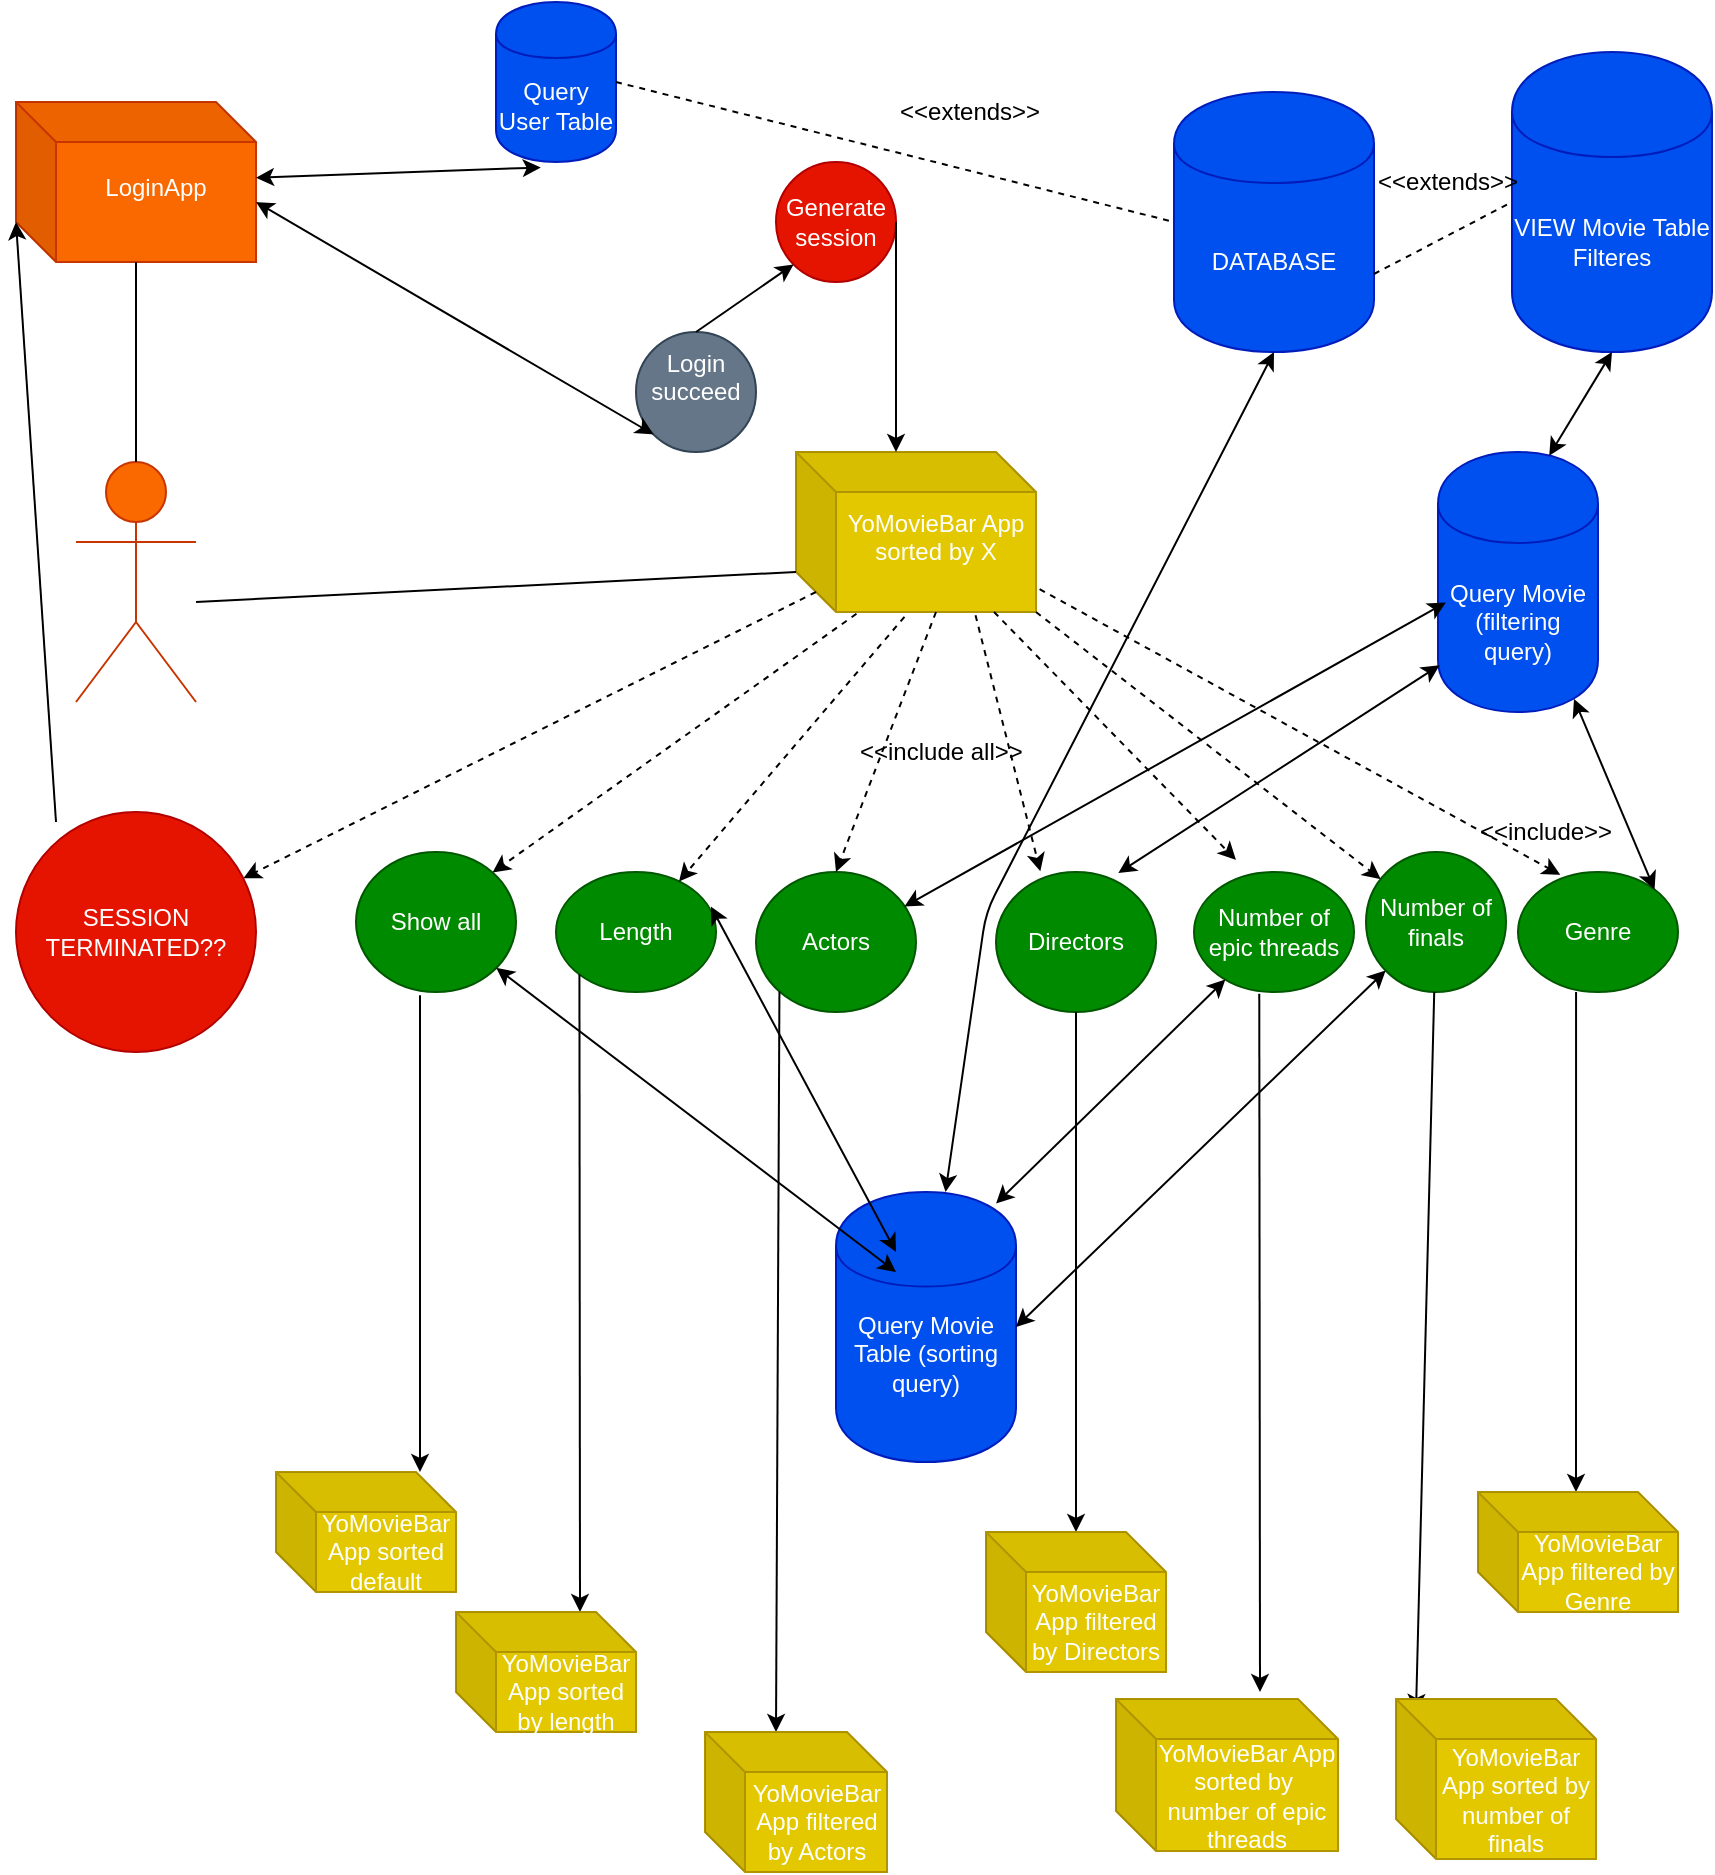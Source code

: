 <mxfile version="10.6.3" type="device"><diagram id="yi8EOGgFJp76VJN8hIpS" name="Page-1"><mxGraphModel dx="870" dy="521" grid="1" gridSize="10" guides="1" tooltips="1" connect="1" arrows="1" fold="1" page="1" pageScale="1" pageWidth="850" pageHeight="1100" math="0" shadow="0"><root><mxCell id="0"/><mxCell id="1" parent="0"/><mxCell id="ZOhwkm6CRNhWO9egZMma-1" value="Actor" style="shape=umlActor;verticalLabelPosition=bottom;labelBackgroundColor=#ffffff;verticalAlign=top;html=1;outlineConnect=0;fillColor=#fa6800;strokeColor=#C73500;fontColor=#ffffff;" parent="1" vertex="1"><mxGeometry x="50" y="235" width="60" height="120" as="geometry"/></mxCell><mxCell id="ZOhwkm6CRNhWO9egZMma-4" value="LoginApp&lt;br&gt;&lt;br&gt;" style="shape=cube;whiteSpace=wrap;html=1;boundedLbl=1;backgroundOutline=1;darkOpacity=0.05;darkOpacity2=0.1;fillColor=#fa6800;strokeColor=#C73500;fontColor=#ffffff;" parent="1" vertex="1"><mxGeometry x="20" y="55" width="120" height="80" as="geometry"/></mxCell><mxCell id="ZOhwkm6CRNhWO9egZMma-12" value="Login succeed&lt;br&gt;&lt;br&gt;" style="ellipse;whiteSpace=wrap;html=1;aspect=fixed;fillColor=#647687;strokeColor=#314354;fontColor=#ffffff;" parent="1" vertex="1"><mxGeometry x="330" y="170" width="60" height="60" as="geometry"/></mxCell><mxCell id="ZOhwkm6CRNhWO9egZMma-15" value="" style="endArrow=classic;startArrow=classic;html=1;exitX=0;exitY=0;exitDx=120;exitDy=50;exitPerimeter=0;entryX=0;entryY=1;entryDx=0;entryDy=0;" parent="1" source="ZOhwkm6CRNhWO9egZMma-4" target="ZOhwkm6CRNhWO9egZMma-12" edge="1"><mxGeometry width="50" height="50" relative="1" as="geometry"><mxPoint x="310" y="330" as="sourcePoint"/><mxPoint x="330" y="300" as="targetPoint"/></mxGeometry></mxCell><mxCell id="ZOhwkm6CRNhWO9egZMma-17" value="Query User Table" style="shape=cylinder;whiteSpace=wrap;html=1;boundedLbl=1;backgroundOutline=1;fillColor=#0050ef;strokeColor=#001DBC;fontColor=#ffffff;" parent="1" vertex="1"><mxGeometry x="260" y="5" width="60" height="80" as="geometry"/></mxCell><mxCell id="ZOhwkm6CRNhWO9egZMma-18" value="" style="endArrow=classic;startArrow=classic;html=1;entryX=0.373;entryY=1.034;entryDx=0;entryDy=0;entryPerimeter=0;" parent="1" source="ZOhwkm6CRNhWO9egZMma-4" target="ZOhwkm6CRNhWO9egZMma-17" edge="1"><mxGeometry width="50" height="50" relative="1" as="geometry"><mxPoint x="247" y="280" as="sourcePoint"/><mxPoint x="300" y="160" as="targetPoint"/></mxGeometry></mxCell><mxCell id="ZOhwkm6CRNhWO9egZMma-23" value="DATABASE" style="shape=cylinder;whiteSpace=wrap;html=1;boundedLbl=1;backgroundOutline=1;fillColor=#0050ef;strokeColor=#001DBC;fontColor=#ffffff;" parent="1" vertex="1"><mxGeometry x="599" y="50" width="100" height="130" as="geometry"/></mxCell><mxCell id="ZOhwkm6CRNhWO9egZMma-24" value="YoMovieBar App&lt;br&gt;sorted by X&lt;br&gt;&lt;br&gt;" style="shape=cube;whiteSpace=wrap;html=1;boundedLbl=1;backgroundOutline=1;darkOpacity=0.05;darkOpacity2=0.1;fillColor=#e3c800;strokeColor=#B09500;fontColor=#ffffff;" parent="1" vertex="1"><mxGeometry x="410" y="230" width="120" height="80" as="geometry"/></mxCell><mxCell id="ZOhwkm6CRNhWO9egZMma-25" value="Length" style="ellipse;whiteSpace=wrap;html=1;fillColor=#008a00;strokeColor=#005700;fontColor=#ffffff;" parent="1" vertex="1"><mxGeometry x="290" y="440" width="80" height="60" as="geometry"/></mxCell><mxCell id="ZOhwkm6CRNhWO9egZMma-26" value="Actors" style="ellipse;whiteSpace=wrap;html=1;fillColor=#008a00;strokeColor=#005700;fontColor=#ffffff;" parent="1" vertex="1"><mxGeometry x="390" y="440" width="80" height="70" as="geometry"/></mxCell><mxCell id="ZOhwkm6CRNhWO9egZMma-27" value="Directors" style="ellipse;whiteSpace=wrap;html=1;fillColor=#008a00;strokeColor=#005700;fontColor=#ffffff;" parent="1" vertex="1"><mxGeometry x="510" y="440" width="80" height="70" as="geometry"/></mxCell><mxCell id="ZOhwkm6CRNhWO9egZMma-28" value="Number of epic threads" style="ellipse;whiteSpace=wrap;html=1;fillColor=#008a00;strokeColor=#005700;fontColor=#ffffff;" parent="1" vertex="1"><mxGeometry x="609" y="440" width="80" height="60" as="geometry"/></mxCell><mxCell id="ZOhwkm6CRNhWO9egZMma-29" value="Number of finals" style="ellipse;whiteSpace=wrap;html=1;fillColor=#008a00;strokeColor=#005700;fontColor=#ffffff;" parent="1" vertex="1"><mxGeometry x="695" y="430" width="70" height="70" as="geometry"/></mxCell><mxCell id="ZOhwkm6CRNhWO9egZMma-31" value="Genre" style="ellipse;whiteSpace=wrap;html=1;fillColor=#008a00;strokeColor=#005700;fontColor=#ffffff;" parent="1" vertex="1"><mxGeometry x="771" y="440" width="80" height="60" as="geometry"/></mxCell><mxCell id="ZOhwkm6CRNhWO9egZMma-32" value="Show all" style="ellipse;whiteSpace=wrap;html=1;fillColor=#008a00;strokeColor=#005700;fontColor=#ffffff;" parent="1" vertex="1"><mxGeometry x="190" y="430" width="80" height="70" as="geometry"/></mxCell><mxCell id="ZOhwkm6CRNhWO9egZMma-33" value="Query Movie Table (sorting query)&lt;br&gt;&lt;br&gt;" style="shape=cylinder;whiteSpace=wrap;html=1;boundedLbl=1;backgroundOutline=1;fillColor=#0050ef;strokeColor=#001DBC;fontColor=#ffffff;" parent="1" vertex="1"><mxGeometry x="430" y="600" width="90" height="135" as="geometry"/></mxCell><mxCell id="ZOhwkm6CRNhWO9egZMma-35" value="" style="endArrow=classic;html=1;exitX=0.252;exitY=1.011;exitDx=0;exitDy=0;exitPerimeter=0;entryX=1;entryY=0;entryDx=0;entryDy=0;dashed=1;" parent="1" source="ZOhwkm6CRNhWO9egZMma-24" target="ZOhwkm6CRNhWO9egZMma-32" edge="1"><mxGeometry width="50" height="50" relative="1" as="geometry"><mxPoint x="425" y="350" as="sourcePoint"/><mxPoint x="455" y="320" as="targetPoint"/></mxGeometry></mxCell><mxCell id="ZOhwkm6CRNhWO9egZMma-36" value="" style="endArrow=classic;html=1;exitX=0.452;exitY=1.03;exitDx=0;exitDy=0;exitPerimeter=0;dashed=1;" parent="1" source="ZOhwkm6CRNhWO9egZMma-24" target="ZOhwkm6CRNhWO9egZMma-25" edge="1"><mxGeometry width="50" height="50" relative="1" as="geometry"><mxPoint x="400" y="515" as="sourcePoint"/><mxPoint x="450" y="465" as="targetPoint"/></mxGeometry></mxCell><mxCell id="ZOhwkm6CRNhWO9egZMma-37" value="" style="endArrow=classic;html=1;exitX=0;exitY=0;exitDx=70;exitDy=80;exitPerimeter=0;entryX=0.5;entryY=0;entryDx=0;entryDy=0;dashed=1;" parent="1" source="ZOhwkm6CRNhWO9egZMma-24" target="ZOhwkm6CRNhWO9egZMma-26" edge="1"><mxGeometry width="50" height="50" relative="1" as="geometry"><mxPoint x="470" y="345" as="sourcePoint"/><mxPoint x="520" y="295" as="targetPoint"/></mxGeometry></mxCell><mxCell id="ZOhwkm6CRNhWO9egZMma-38" value="" style="endArrow=classic;html=1;exitX=0.748;exitY=1.02;exitDx=0;exitDy=0;exitPerimeter=0;entryX=0.277;entryY=-0.005;entryDx=0;entryDy=0;entryPerimeter=0;dashed=1;" parent="1" source="ZOhwkm6CRNhWO9egZMma-24" target="ZOhwkm6CRNhWO9egZMma-27" edge="1"><mxGeometry width="50" height="50" relative="1" as="geometry"><mxPoint x="510" y="350" as="sourcePoint"/><mxPoint x="560" y="309.955" as="targetPoint"/></mxGeometry></mxCell><mxCell id="ZOhwkm6CRNhWO9egZMma-39" value="" style="endArrow=classic;html=1;entryX=0.261;entryY=0.068;entryDx=0;entryDy=0;entryPerimeter=0;dashed=1;" parent="1" source="ZOhwkm6CRNhWO9egZMma-24" edge="1"><mxGeometry width="50" height="50" relative="1" as="geometry"><mxPoint x="514.179" y="250" as="sourcePoint"/><mxPoint x="630" y="434" as="targetPoint"/><Array as="points"/></mxGeometry></mxCell><mxCell id="ZOhwkm6CRNhWO9egZMma-40" value="" style="endArrow=classic;html=1;exitX=1;exitY=1;exitDx=0;exitDy=0;exitPerimeter=0;dashed=1;" parent="1" source="ZOhwkm6CRNhWO9egZMma-24" target="ZOhwkm6CRNhWO9egZMma-29" edge="1"><mxGeometry width="50" height="50" relative="1" as="geometry"><mxPoint x="620" y="335" as="sourcePoint"/><mxPoint x="670" y="285" as="targetPoint"/></mxGeometry></mxCell><mxCell id="ZOhwkm6CRNhWO9egZMma-41" value="" style="endArrow=classic;html=1;exitX=1.015;exitY=0.857;exitDx=0;exitDy=0;exitPerimeter=0;entryX=0.264;entryY=0.023;entryDx=0;entryDy=0;entryPerimeter=0;dashed=1;" parent="1" source="ZOhwkm6CRNhWO9egZMma-24" target="ZOhwkm6CRNhWO9egZMma-31" edge="1"><mxGeometry width="50" height="50" relative="1" as="geometry"><mxPoint x="660" y="345.227" as="sourcePoint"/><mxPoint x="710" y="295" as="targetPoint"/></mxGeometry></mxCell><mxCell id="ZOhwkm6CRNhWO9egZMma-42" value="" style="endArrow=classic;startArrow=classic;html=1;exitX=0.5;exitY=1;exitDx=0;exitDy=0;" parent="1" source="ZOhwkm6CRNhWO9egZMma-23" target="ZOhwkm6CRNhWO9egZMma-33" edge="1"><mxGeometry width="50" height="50" relative="1" as="geometry"><mxPoint x="580" y="120" as="sourcePoint"/><mxPoint x="670" y="90" as="targetPoint"/><Array as="points"><mxPoint x="505" y="460"/></Array></mxGeometry></mxCell><mxCell id="ZOhwkm6CRNhWO9egZMma-47" value="&amp;lt;&amp;lt;include all&amp;gt;&amp;gt;" style="text;html=1;resizable=0;points=[];autosize=1;align=left;verticalAlign=top;spacingTop=-4;" parent="1" vertex="1"><mxGeometry x="440" y="370" width="100" height="20" as="geometry"/></mxCell><mxCell id="ZOhwkm6CRNhWO9egZMma-48" value="&amp;lt;&amp;lt;include&amp;gt;&amp;gt;" style="text;html=1;resizable=0;points=[];autosize=1;align=left;verticalAlign=top;spacingTop=-4;" parent="1" vertex="1"><mxGeometry x="750" y="410" width="80" height="20" as="geometry"/></mxCell><mxCell id="ZOhwkm6CRNhWO9egZMma-55" value="" style="endArrow=classic;html=1;dashed=1;exitX=0;exitY=0;exitDx=10;exitDy=70;exitPerimeter=0;" parent="1" source="ZOhwkm6CRNhWO9egZMma-24" target="ZOhwkm6CRNhWO9egZMma-56" edge="1"><mxGeometry width="50" height="50" relative="1" as="geometry"><mxPoint x="50" y="650" as="sourcePoint"/><mxPoint x="90" y="520" as="targetPoint"/></mxGeometry></mxCell><mxCell id="ZOhwkm6CRNhWO9egZMma-56" value="SESSION TERMINATED??" style="ellipse;whiteSpace=wrap;html=1;aspect=fixed;fillColor=#e51400;strokeColor=#B20000;fontColor=#ffffff;" parent="1" vertex="1"><mxGeometry x="20" y="410" width="120" height="120" as="geometry"/></mxCell><mxCell id="ZOhwkm6CRNhWO9egZMma-57" value="" style="endArrow=classic;html=1;entryX=0;entryY=0;entryDx=0;entryDy=60;entryPerimeter=0;" parent="1" target="ZOhwkm6CRNhWO9egZMma-4" edge="1"><mxGeometry width="50" height="50" relative="1" as="geometry"><mxPoint x="40" y="415" as="sourcePoint"/><mxPoint x="170" y="360" as="targetPoint"/></mxGeometry></mxCell><mxCell id="ZOhwkm6CRNhWO9egZMma-59" value="" style="endArrow=classic;startArrow=classic;html=1;" parent="1" source="ZOhwkm6CRNhWO9egZMma-32" edge="1"><mxGeometry width="50" height="50" relative="1" as="geometry"><mxPoint x="10" y="690" as="sourcePoint"/><mxPoint x="460" y="640" as="targetPoint"/></mxGeometry></mxCell><mxCell id="ZOhwkm6CRNhWO9egZMma-60" value="" style="endArrow=classic;startArrow=classic;html=1;exitX=0.968;exitY=0.288;exitDx=0;exitDy=0;exitPerimeter=0;" parent="1" source="ZOhwkm6CRNhWO9egZMma-25" edge="1"><mxGeometry width="50" height="50" relative="1" as="geometry"><mxPoint x="10" y="770" as="sourcePoint"/><mxPoint x="460" y="630" as="targetPoint"/></mxGeometry></mxCell><mxCell id="ZOhwkm6CRNhWO9egZMma-63" value="" style="endArrow=classic;startArrow=classic;html=1;entryX=0.889;entryY=0.043;entryDx=0;entryDy=0;entryPerimeter=0;" parent="1" source="ZOhwkm6CRNhWO9egZMma-28" target="ZOhwkm6CRNhWO9egZMma-33" edge="1"><mxGeometry width="50" height="50" relative="1" as="geometry"><mxPoint x="10" y="1010" as="sourcePoint"/><mxPoint x="60" y="960" as="targetPoint"/></mxGeometry></mxCell><mxCell id="ZOhwkm6CRNhWO9egZMma-64" value="" style="endArrow=classic;startArrow=classic;html=1;entryX=1;entryY=0.5;entryDx=0;entryDy=0;" parent="1" source="ZOhwkm6CRNhWO9egZMma-29" target="ZOhwkm6CRNhWO9egZMma-33" edge="1"><mxGeometry width="50" height="50" relative="1" as="geometry"><mxPoint x="10" y="1090" as="sourcePoint"/><mxPoint x="60" y="1040" as="targetPoint"/></mxGeometry></mxCell><mxCell id="ZOhwkm6CRNhWO9egZMma-70" value="" style="endArrow=classic;html=1;exitX=0.4;exitY=1.023;exitDx=0;exitDy=0;exitPerimeter=0;" parent="1" source="ZOhwkm6CRNhWO9egZMma-32" edge="1"><mxGeometry width="50" height="50" relative="1" as="geometry"><mxPoint x="10" y="810" as="sourcePoint"/><mxPoint x="222" y="740" as="targetPoint"/></mxGeometry></mxCell><mxCell id="ZOhwkm6CRNhWO9egZMma-71" value="" style="endArrow=classic;html=1;exitX=0;exitY=1;exitDx=0;exitDy=0;" parent="1" source="ZOhwkm6CRNhWO9egZMma-25" edge="1"><mxGeometry width="50" height="50" relative="1" as="geometry"><mxPoint x="10" y="890" as="sourcePoint"/><mxPoint x="302" y="810" as="targetPoint"/></mxGeometry></mxCell><mxCell id="ZOhwkm6CRNhWO9egZMma-72" value="" style="endArrow=classic;html=1;exitX=0;exitY=1;exitDx=0;exitDy=0;entryX=0;entryY=0;entryDx=35.5;entryDy=0;entryPerimeter=0;" parent="1" source="ZOhwkm6CRNhWO9egZMma-26" target="ZOhwkm6CRNhWO9egZMma-82" edge="1"><mxGeometry width="50" height="50" relative="1" as="geometry"><mxPoint x="10" y="970" as="sourcePoint"/><mxPoint x="402" y="910" as="targetPoint"/></mxGeometry></mxCell><mxCell id="ZOhwkm6CRNhWO9egZMma-73" value="" style="endArrow=classic;html=1;exitX=0.5;exitY=1;exitDx=0;exitDy=0;" parent="1" source="ZOhwkm6CRNhWO9egZMma-27" edge="1"><mxGeometry width="50" height="50" relative="1" as="geometry"><mxPoint x="10" y="1050" as="sourcePoint"/><mxPoint x="550" y="770" as="targetPoint"/><Array as="points"><mxPoint x="550" y="610"/><mxPoint x="550" y="720"/></Array></mxGeometry></mxCell><mxCell id="ZOhwkm6CRNhWO9egZMma-74" value="" style="endArrow=classic;html=1;exitX=0.408;exitY=1.015;exitDx=0;exitDy=0;exitPerimeter=0;" parent="1" source="ZOhwkm6CRNhWO9egZMma-28" edge="1"><mxGeometry width="50" height="50" relative="1" as="geometry"><mxPoint x="10" y="1130" as="sourcePoint"/><mxPoint x="642" y="850" as="targetPoint"/></mxGeometry></mxCell><mxCell id="ZOhwkm6CRNhWO9egZMma-75" value="" style="endArrow=classic;html=1;" parent="1" source="ZOhwkm6CRNhWO9egZMma-29" edge="1"><mxGeometry width="50" height="50" relative="1" as="geometry"><mxPoint x="10" y="1210" as="sourcePoint"/><mxPoint x="720" y="860" as="targetPoint"/></mxGeometry></mxCell><mxCell id="ZOhwkm6CRNhWO9egZMma-76" value="" style="endArrow=classic;html=1;exitX=0.363;exitY=1;exitDx=0;exitDy=0;exitPerimeter=0;" parent="1" source="ZOhwkm6CRNhWO9egZMma-31" edge="1"><mxGeometry width="50" height="50" relative="1" as="geometry"><mxPoint x="10" y="1290" as="sourcePoint"/><mxPoint x="800" y="750" as="targetPoint"/></mxGeometry></mxCell><mxCell id="ZOhwkm6CRNhWO9egZMma-77" value="YoMovieBar App sorted default" style="shape=cube;whiteSpace=wrap;html=1;boundedLbl=1;backgroundOutline=1;darkOpacity=0.05;darkOpacity2=0.1;fillColor=#e3c800;strokeColor=#B09500;fontColor=#ffffff;" parent="1" vertex="1"><mxGeometry x="150" y="740" width="90" height="60" as="geometry"/></mxCell><mxCell id="ZOhwkm6CRNhWO9egZMma-78" value="&lt;span&gt;YoMovieBar App sorted by number of finals&lt;/span&gt;" style="shape=cube;whiteSpace=wrap;html=1;boundedLbl=1;backgroundOutline=1;darkOpacity=0.05;darkOpacity2=0.1;fillColor=#e3c800;strokeColor=#B09500;fontColor=#ffffff;" parent="1" vertex="1"><mxGeometry x="710" y="853.5" width="100" height="80" as="geometry"/></mxCell><mxCell id="ZOhwkm6CRNhWO9egZMma-79" value="&lt;span&gt;YoMovieBar App sorted by length&lt;/span&gt;" style="shape=cube;whiteSpace=wrap;html=1;boundedLbl=1;backgroundOutline=1;darkOpacity=0.05;darkOpacity2=0.1;fillColor=#e3c800;strokeColor=#B09500;fontColor=#ffffff;" parent="1" vertex="1"><mxGeometry x="240" y="810" width="90" height="60" as="geometry"/></mxCell><mxCell id="ZOhwkm6CRNhWO9egZMma-80" value="&lt;span&gt;YoMovieBar App sorted by&amp;nbsp; number of epic threads&lt;/span&gt;" style="shape=cube;whiteSpace=wrap;html=1;boundedLbl=1;backgroundOutline=1;darkOpacity=0.05;darkOpacity2=0.1;fillColor=#e3c800;strokeColor=#B09500;fontColor=#ffffff;" parent="1" vertex="1"><mxGeometry x="570" y="853.5" width="111" height="76" as="geometry"/></mxCell><mxCell id="ZOhwkm6CRNhWO9egZMma-81" value="&lt;span&gt;YoMovieBar App filtered by Directors&lt;/span&gt;" style="shape=cube;whiteSpace=wrap;html=1;boundedLbl=1;backgroundOutline=1;darkOpacity=0.05;darkOpacity2=0.1;fillColor=#e3c800;strokeColor=#B09500;fontColor=#ffffff;" parent="1" vertex="1"><mxGeometry x="505" y="770" width="90" height="70" as="geometry"/></mxCell><mxCell id="ZOhwkm6CRNhWO9egZMma-82" value="&lt;span&gt;YoMovieBar App filtered by Actors&lt;/span&gt;" style="shape=cube;whiteSpace=wrap;html=1;boundedLbl=1;backgroundOutline=1;darkOpacity=0.05;darkOpacity2=0.1;fillColor=#e3c800;strokeColor=#B09500;fontColor=#ffffff;" parent="1" vertex="1"><mxGeometry x="364.5" y="870" width="91" height="70" as="geometry"/></mxCell><mxCell id="ZOhwkm6CRNhWO9egZMma-83" value="&lt;span&gt;YoMovieBar App filtered by Genre&lt;/span&gt;" style="shape=cube;whiteSpace=wrap;html=1;boundedLbl=1;backgroundOutline=1;darkOpacity=0.05;darkOpacity2=0.1;fillColor=#e3c800;strokeColor=#B09500;fontColor=#ffffff;" parent="1" vertex="1"><mxGeometry x="751" y="750" width="100" height="60" as="geometry"/></mxCell><mxCell id="ZOhwkm6CRNhWO9egZMma-86" value="Query Movie (filtering query)" style="shape=cylinder;whiteSpace=wrap;html=1;boundedLbl=1;backgroundOutline=1;fillColor=#0050ef;strokeColor=#001DBC;fontColor=#ffffff;" parent="1" vertex="1"><mxGeometry x="731" y="230" width="80" height="130" as="geometry"/></mxCell><mxCell id="ZOhwkm6CRNhWO9egZMma-87" value="" style="endArrow=classic;startArrow=classic;html=1;exitX=0.927;exitY=0.247;exitDx=0;exitDy=0;exitPerimeter=0;" parent="1" source="ZOhwkm6CRNhWO9egZMma-26" edge="1"><mxGeometry width="50" height="50" relative="1" as="geometry"><mxPoint x="685" y="355" as="sourcePoint"/><mxPoint x="735" y="305.227" as="targetPoint"/></mxGeometry></mxCell><mxCell id="ZOhwkm6CRNhWO9egZMma-88" value="" style="endArrow=classic;startArrow=classic;html=1;entryX=0.01;entryY=0.82;entryDx=0;entryDy=0;entryPerimeter=0;exitX=0.764;exitY=0.008;exitDx=0;exitDy=0;exitPerimeter=0;" parent="1" source="ZOhwkm6CRNhWO9egZMma-27" target="ZOhwkm6CRNhWO9egZMma-86" edge="1"><mxGeometry width="50" height="50" relative="1" as="geometry"><mxPoint x="570" y="450" as="sourcePoint"/><mxPoint x="750" y="329.773" as="targetPoint"/></mxGeometry></mxCell><mxCell id="ZOhwkm6CRNhWO9egZMma-89" value="" style="endArrow=classic;startArrow=classic;html=1;entryX=0.85;entryY=0.95;entryDx=0;entryDy=0;entryPerimeter=0;exitX=1;exitY=0;exitDx=0;exitDy=0;" parent="1" source="ZOhwkm6CRNhWO9egZMma-31" target="ZOhwkm6CRNhWO9egZMma-86" edge="1"><mxGeometry width="50" height="50" relative="1" as="geometry"><mxPoint x="786" y="400" as="sourcePoint"/><mxPoint x="830" y="350" as="targetPoint"/></mxGeometry></mxCell><mxCell id="ZOhwkm6CRNhWO9egZMma-91" value="VIEW Movie Table Filteres" style="shape=cylinder;whiteSpace=wrap;html=1;boundedLbl=1;backgroundOutline=1;fillColor=#0050ef;strokeColor=#001DBC;fontColor=#ffffff;" parent="1" vertex="1"><mxGeometry x="768" y="30" width="100" height="150" as="geometry"/></mxCell><mxCell id="ZOhwkm6CRNhWO9egZMma-92" value="" style="endArrow=classic;startArrow=classic;html=1;exitX=0.695;exitY=0.014;exitDx=0;exitDy=0;exitPerimeter=0;entryX=0.5;entryY=1;entryDx=0;entryDy=0;" parent="1" source="ZOhwkm6CRNhWO9egZMma-86" target="ZOhwkm6CRNhWO9egZMma-91" edge="1"><mxGeometry width="50" height="50" relative="1" as="geometry"><mxPoint x="776" y="235.078" as="sourcePoint"/><mxPoint x="826" y="185.078" as="targetPoint"/></mxGeometry></mxCell><mxCell id="ZOhwkm6CRNhWO9egZMma-94" value="" style="endArrow=none;dashed=1;html=1;exitX=1;exitY=0.7;exitDx=0;exitDy=0;entryX=0;entryY=0.5;entryDx=0;entryDy=0;" parent="1" source="ZOhwkm6CRNhWO9egZMma-23" target="ZOhwkm6CRNhWO9egZMma-91" edge="1"><mxGeometry width="50" height="50" relative="1" as="geometry"><mxPoint x="709" y="140" as="sourcePoint"/><mxPoint x="758.5" y="90.11" as="targetPoint"/></mxGeometry></mxCell><mxCell id="ZOhwkm6CRNhWO9egZMma-96" value="&amp;lt;&amp;lt;extends&amp;gt;&amp;gt;" style="text;html=1;resizable=0;points=[];autosize=1;align=left;verticalAlign=top;spacingTop=-4;" parent="1" vertex="1"><mxGeometry x="699" y="85" width="90" height="20" as="geometry"/></mxCell><mxCell id="LsMoh0lzP9hI_HuLoYiD-1" value="Generate session" style="ellipse;whiteSpace=wrap;html=1;aspect=fixed;fillColor=#e51400;strokeColor=#B20000;fontColor=#ffffff;" parent="1" vertex="1"><mxGeometry x="400" y="85" width="60" height="60" as="geometry"/></mxCell><mxCell id="LsMoh0lzP9hI_HuLoYiD-7" value="" style="endArrow=classic;html=1;exitX=0.5;exitY=0;exitDx=0;exitDy=0;entryX=0;entryY=1;entryDx=0;entryDy=0;" parent="1" source="ZOhwkm6CRNhWO9egZMma-12" target="LsMoh0lzP9hI_HuLoYiD-1" edge="1"><mxGeometry width="50" height="50" relative="1" as="geometry"><mxPoint x="270" y="200" as="sourcePoint"/><mxPoint x="320" y="150.136" as="targetPoint"/></mxGeometry></mxCell><mxCell id="LsMoh0lzP9hI_HuLoYiD-8" value="" style="endArrow=classic;html=1;exitX=1;exitY=0.5;exitDx=0;exitDy=0;entryX=0;entryY=0;entryDx=50;entryDy=0;entryPerimeter=0;" parent="1" source="LsMoh0lzP9hI_HuLoYiD-1" target="ZOhwkm6CRNhWO9egZMma-24" edge="1"><mxGeometry width="50" height="50" relative="1" as="geometry"><mxPoint x="410" y="170" as="sourcePoint"/><mxPoint x="465" y="119.818" as="targetPoint"/></mxGeometry></mxCell><mxCell id="6l3HRjbRfIQUzxL7iAbU-3" value="" style="endArrow=none;html=1;" parent="1" source="ZOhwkm6CRNhWO9egZMma-1" target="ZOhwkm6CRNhWO9egZMma-4" edge="1"><mxGeometry width="50" height="50" relative="1" as="geometry"><mxPoint x="150" y="345" as="sourcePoint"/><mxPoint x="200" y="295.227" as="targetPoint"/></mxGeometry></mxCell><mxCell id="6l3HRjbRfIQUzxL7iAbU-4" value="" style="endArrow=none;html=1;entryX=0;entryY=0;entryDx=0;entryDy=60;entryPerimeter=0;" parent="1" target="ZOhwkm6CRNhWO9egZMma-24" edge="1"><mxGeometry width="50" height="50" relative="1" as="geometry"><mxPoint x="110" y="305" as="sourcePoint"/><mxPoint x="260" y="304.818" as="targetPoint"/></mxGeometry></mxCell><mxCell id="6l3HRjbRfIQUzxL7iAbU-7" value="" style="endArrow=none;dashed=1;html=1;exitX=1;exitY=0.5;exitDx=0;exitDy=0;entryX=0;entryY=0.5;entryDx=0;entryDy=0;" parent="1" source="ZOhwkm6CRNhWO9egZMma-17" target="ZOhwkm6CRNhWO9egZMma-23" edge="1"><mxGeometry width="50" height="50" relative="1" as="geometry"><mxPoint x="460" y="55" as="sourcePoint"/><mxPoint x="520" y="4.909" as="targetPoint"/></mxGeometry></mxCell><mxCell id="6l3HRjbRfIQUzxL7iAbU-8" value="&amp;lt;&amp;lt;extends&amp;gt;&amp;gt;" style="text;html=1;resizable=0;points=[];autosize=1;align=left;verticalAlign=top;spacingTop=-4;" parent="1" vertex="1"><mxGeometry x="460" y="50" width="90" height="20" as="geometry"/></mxCell></root></mxGraphModel></diagram></mxfile>